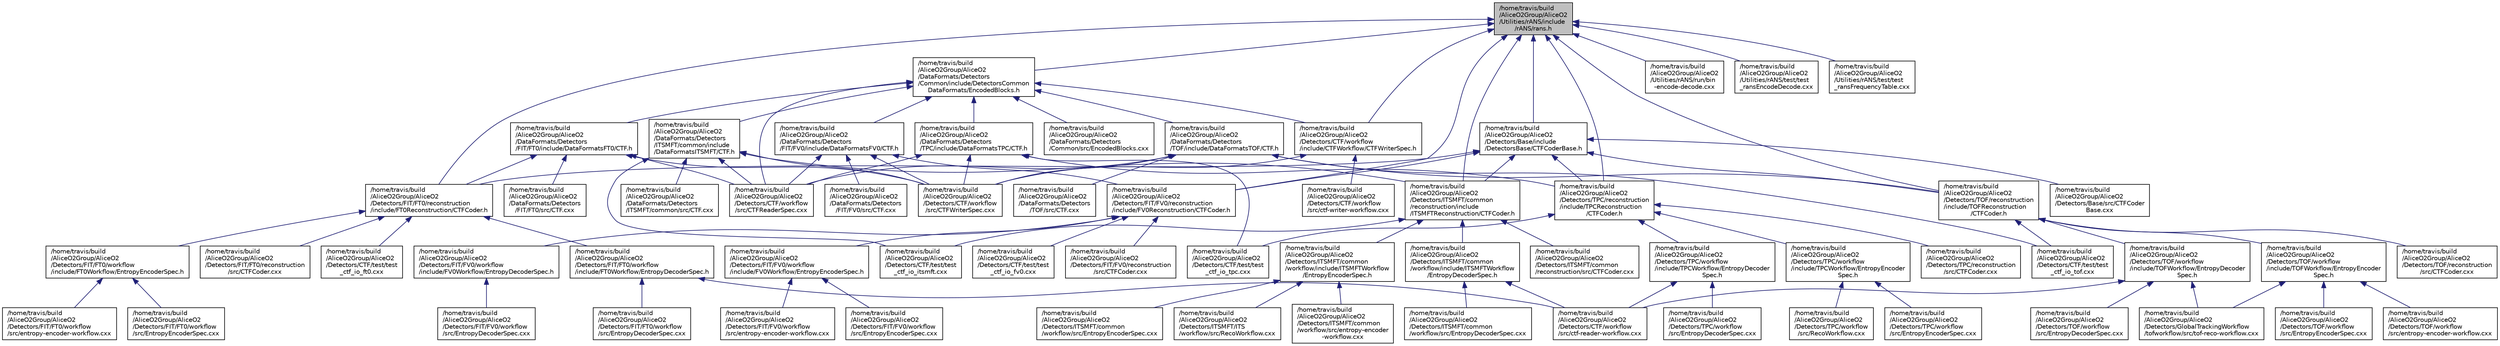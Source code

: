 digraph "/home/travis/build/AliceO2Group/AliceO2/Utilities/rANS/include/rANS/rans.h"
{
 // INTERACTIVE_SVG=YES
  bgcolor="transparent";
  edge [fontname="Helvetica",fontsize="10",labelfontname="Helvetica",labelfontsize="10"];
  node [fontname="Helvetica",fontsize="10",shape=record];
  Node34 [label="/home/travis/build\l/AliceO2Group/AliceO2\l/Utilities/rANS/include\l/rANS/rans.h",height=0.2,width=0.4,color="black", fillcolor="grey75", style="filled", fontcolor="black"];
  Node34 -> Node35 [dir="back",color="midnightblue",fontsize="10",style="solid",fontname="Helvetica"];
  Node35 [label="/home/travis/build\l/AliceO2Group/AliceO2\l/DataFormats/Detectors\l/Common/include/DetectorsCommon\lDataFormats/EncodedBlocks.h",height=0.2,width=0.4,color="black",URL="$da/d91/EncodedBlocks_8h.html"];
  Node35 -> Node36 [dir="back",color="midnightblue",fontsize="10",style="solid",fontname="Helvetica"];
  Node36 [label="/home/travis/build\l/AliceO2Group/AliceO2\l/DataFormats/Detectors\l/Common/src/EncodedBlocks.cxx",height=0.2,width=0.4,color="black",URL="$d2/dd6/EncodedBlocks_8cxx.html"];
  Node35 -> Node37 [dir="back",color="midnightblue",fontsize="10",style="solid",fontname="Helvetica"];
  Node37 [label="/home/travis/build\l/AliceO2Group/AliceO2\l/DataFormats/Detectors\l/FIT/FT0/include/DataFormatsFT0/CTF.h",height=0.2,width=0.4,color="black",URL="$d1/d77/FIT_2FT0_2include_2DataFormatsFT0_2CTF_8h.html"];
  Node37 -> Node38 [dir="back",color="midnightblue",fontsize="10",style="solid",fontname="Helvetica"];
  Node38 [label="/home/travis/build\l/AliceO2Group/AliceO2\l/DataFormats/Detectors\l/FIT/FT0/src/CTF.cxx",height=0.2,width=0.4,color="black",URL="$da/dfa/FIT_2FT0_2src_2CTF_8cxx.html"];
  Node37 -> Node39 [dir="back",color="midnightblue",fontsize="10",style="solid",fontname="Helvetica"];
  Node39 [label="/home/travis/build\l/AliceO2Group/AliceO2\l/Detectors/CTF/workflow\l/src/CTFReaderSpec.cxx",height=0.2,width=0.4,color="black",URL="$d8/d12/CTFReaderSpec_8cxx.html"];
  Node37 -> Node40 [dir="back",color="midnightblue",fontsize="10",style="solid",fontname="Helvetica"];
  Node40 [label="/home/travis/build\l/AliceO2Group/AliceO2\l/Detectors/CTF/workflow\l/src/CTFWriterSpec.cxx",height=0.2,width=0.4,color="black",URL="$d4/dd7/CTFWriterSpec_8cxx.html"];
  Node37 -> Node41 [dir="back",color="midnightblue",fontsize="10",style="solid",fontname="Helvetica"];
  Node41 [label="/home/travis/build\l/AliceO2Group/AliceO2\l/Detectors/FIT/FT0/reconstruction\l/include/FT0Reconstruction/CTFCoder.h",height=0.2,width=0.4,color="black",URL="$da/ddf/FIT_2FT0_2reconstruction_2include_2FT0Reconstruction_2CTFCoder_8h.html"];
  Node41 -> Node42 [dir="back",color="midnightblue",fontsize="10",style="solid",fontname="Helvetica"];
  Node42 [label="/home/travis/build\l/AliceO2Group/AliceO2\l/Detectors/CTF/test/test\l_ctf_io_ft0.cxx",height=0.2,width=0.4,color="black",URL="$d3/d53/test__ctf__io__ft0_8cxx.html"];
  Node41 -> Node43 [dir="back",color="midnightblue",fontsize="10",style="solid",fontname="Helvetica"];
  Node43 [label="/home/travis/build\l/AliceO2Group/AliceO2\l/Detectors/FIT/FT0/reconstruction\l/src/CTFCoder.cxx",height=0.2,width=0.4,color="black",URL="$d7/d9d/FIT_2FT0_2reconstruction_2src_2CTFCoder_8cxx.html"];
  Node41 -> Node44 [dir="back",color="midnightblue",fontsize="10",style="solid",fontname="Helvetica"];
  Node44 [label="/home/travis/build\l/AliceO2Group/AliceO2\l/Detectors/FIT/FT0/workflow\l/include/FT0Workflow/EntropyDecoderSpec.h",height=0.2,width=0.4,color="black",URL="$de/de9/FIT_2FT0_2workflow_2include_2FT0Workflow_2EntropyDecoderSpec_8h.html"];
  Node44 -> Node45 [dir="back",color="midnightblue",fontsize="10",style="solid",fontname="Helvetica"];
  Node45 [label="/home/travis/build\l/AliceO2Group/AliceO2\l/Detectors/CTF/workflow\l/src/ctf-reader-workflow.cxx",height=0.2,width=0.4,color="black",URL="$dc/d55/ctf-reader-workflow_8cxx.html"];
  Node44 -> Node46 [dir="back",color="midnightblue",fontsize="10",style="solid",fontname="Helvetica"];
  Node46 [label="/home/travis/build\l/AliceO2Group/AliceO2\l/Detectors/FIT/FT0/workflow\l/src/EntropyDecoderSpec.cxx",height=0.2,width=0.4,color="black",URL="$d5/de7/FIT_2FT0_2workflow_2src_2EntropyDecoderSpec_8cxx.html"];
  Node41 -> Node47 [dir="back",color="midnightblue",fontsize="10",style="solid",fontname="Helvetica"];
  Node47 [label="/home/travis/build\l/AliceO2Group/AliceO2\l/Detectors/FIT/FT0/workflow\l/include/FT0Workflow/EntropyEncoderSpec.h",height=0.2,width=0.4,color="black",URL="$d0/d9f/FIT_2FT0_2workflow_2include_2FT0Workflow_2EntropyEncoderSpec_8h.html"];
  Node47 -> Node48 [dir="back",color="midnightblue",fontsize="10",style="solid",fontname="Helvetica"];
  Node48 [label="/home/travis/build\l/AliceO2Group/AliceO2\l/Detectors/FIT/FT0/workflow\l/src/entropy-encoder-workflow.cxx",height=0.2,width=0.4,color="black",URL="$d8/dd8/FIT_2FT0_2workflow_2src_2entropy-encoder-workflow_8cxx.html"];
  Node47 -> Node49 [dir="back",color="midnightblue",fontsize="10",style="solid",fontname="Helvetica"];
  Node49 [label="/home/travis/build\l/AliceO2Group/AliceO2\l/Detectors/FIT/FT0/workflow\l/src/EntropyEncoderSpec.cxx",height=0.2,width=0.4,color="black",URL="$de/db3/FIT_2FT0_2workflow_2src_2EntropyEncoderSpec_8cxx.html"];
  Node35 -> Node50 [dir="back",color="midnightblue",fontsize="10",style="solid",fontname="Helvetica"];
  Node50 [label="/home/travis/build\l/AliceO2Group/AliceO2\l/DataFormats/Detectors\l/FIT/FV0/include/DataFormatsFV0/CTF.h",height=0.2,width=0.4,color="black",URL="$d5/d52/FIT_2FV0_2include_2DataFormatsFV0_2CTF_8h.html"];
  Node50 -> Node51 [dir="back",color="midnightblue",fontsize="10",style="solid",fontname="Helvetica"];
  Node51 [label="/home/travis/build\l/AliceO2Group/AliceO2\l/DataFormats/Detectors\l/FIT/FV0/src/CTF.cxx",height=0.2,width=0.4,color="black",URL="$de/dbc/FIT_2FV0_2src_2CTF_8cxx.html"];
  Node50 -> Node39 [dir="back",color="midnightblue",fontsize="10",style="solid",fontname="Helvetica"];
  Node50 -> Node40 [dir="back",color="midnightblue",fontsize="10",style="solid",fontname="Helvetica"];
  Node50 -> Node52 [dir="back",color="midnightblue",fontsize="10",style="solid",fontname="Helvetica"];
  Node52 [label="/home/travis/build\l/AliceO2Group/AliceO2\l/Detectors/FIT/FV0/reconstruction\l/include/FV0Reconstruction/CTFCoder.h",height=0.2,width=0.4,color="black",URL="$d5/df7/FIT_2FV0_2reconstruction_2include_2FV0Reconstruction_2CTFCoder_8h.html"];
  Node52 -> Node53 [dir="back",color="midnightblue",fontsize="10",style="solid",fontname="Helvetica"];
  Node53 [label="/home/travis/build\l/AliceO2Group/AliceO2\l/Detectors/CTF/test/test\l_ctf_io_fv0.cxx",height=0.2,width=0.4,color="black",URL="$d7/d64/test__ctf__io__fv0_8cxx.html"];
  Node52 -> Node54 [dir="back",color="midnightblue",fontsize="10",style="solid",fontname="Helvetica"];
  Node54 [label="/home/travis/build\l/AliceO2Group/AliceO2\l/Detectors/FIT/FV0/reconstruction\l/src/CTFCoder.cxx",height=0.2,width=0.4,color="black",URL="$db/d3b/FIT_2FV0_2reconstruction_2src_2CTFCoder_8cxx.html"];
  Node52 -> Node55 [dir="back",color="midnightblue",fontsize="10",style="solid",fontname="Helvetica"];
  Node55 [label="/home/travis/build\l/AliceO2Group/AliceO2\l/Detectors/FIT/FV0/workflow\l/include/FV0Workflow/EntropyDecoderSpec.h",height=0.2,width=0.4,color="black",URL="$d0/d18/FIT_2FV0_2workflow_2include_2FV0Workflow_2EntropyDecoderSpec_8h.html"];
  Node55 -> Node56 [dir="back",color="midnightblue",fontsize="10",style="solid",fontname="Helvetica"];
  Node56 [label="/home/travis/build\l/AliceO2Group/AliceO2\l/Detectors/FIT/FV0/workflow\l/src/EntropyDecoderSpec.cxx",height=0.2,width=0.4,color="black",URL="$dd/dce/FIT_2FV0_2workflow_2src_2EntropyDecoderSpec_8cxx.html"];
  Node52 -> Node57 [dir="back",color="midnightblue",fontsize="10",style="solid",fontname="Helvetica"];
  Node57 [label="/home/travis/build\l/AliceO2Group/AliceO2\l/Detectors/FIT/FV0/workflow\l/include/FV0Workflow/EntropyEncoderSpec.h",height=0.2,width=0.4,color="black",URL="$de/de1/FIT_2FV0_2workflow_2include_2FV0Workflow_2EntropyEncoderSpec_8h.html"];
  Node57 -> Node58 [dir="back",color="midnightblue",fontsize="10",style="solid",fontname="Helvetica"];
  Node58 [label="/home/travis/build\l/AliceO2Group/AliceO2\l/Detectors/FIT/FV0/workflow\l/src/entropy-encoder-workflow.cxx",height=0.2,width=0.4,color="black",URL="$d8/d40/FIT_2FV0_2workflow_2src_2entropy-encoder-workflow_8cxx.html"];
  Node57 -> Node59 [dir="back",color="midnightblue",fontsize="10",style="solid",fontname="Helvetica"];
  Node59 [label="/home/travis/build\l/AliceO2Group/AliceO2\l/Detectors/FIT/FV0/workflow\l/src/EntropyEncoderSpec.cxx",height=0.2,width=0.4,color="black",URL="$d6/dec/FIT_2FV0_2workflow_2src_2EntropyEncoderSpec_8cxx.html"];
  Node35 -> Node60 [dir="back",color="midnightblue",fontsize="10",style="solid",fontname="Helvetica"];
  Node60 [label="/home/travis/build\l/AliceO2Group/AliceO2\l/DataFormats/Detectors\l/ITSMFT/common/include\l/DataFormatsITSMFT/CTF.h",height=0.2,width=0.4,color="black",URL="$dc/d8e/ITSMFT_2common_2include_2DataFormatsITSMFT_2CTF_8h.html"];
  Node60 -> Node61 [dir="back",color="midnightblue",fontsize="10",style="solid",fontname="Helvetica"];
  Node61 [label="/home/travis/build\l/AliceO2Group/AliceO2\l/DataFormats/Detectors\l/ITSMFT/common/src/CTF.cxx",height=0.2,width=0.4,color="black",URL="$d0/d9d/ITSMFT_2common_2src_2CTF_8cxx.html"];
  Node60 -> Node62 [dir="back",color="midnightblue",fontsize="10",style="solid",fontname="Helvetica"];
  Node62 [label="/home/travis/build\l/AliceO2Group/AliceO2\l/Detectors/CTF/test/test\l_ctf_io_itsmft.cxx",height=0.2,width=0.4,color="black",URL="$db/db0/test__ctf__io__itsmft_8cxx.html"];
  Node60 -> Node39 [dir="back",color="midnightblue",fontsize="10",style="solid",fontname="Helvetica"];
  Node60 -> Node40 [dir="back",color="midnightblue",fontsize="10",style="solid",fontname="Helvetica"];
  Node60 -> Node63 [dir="back",color="midnightblue",fontsize="10",style="solid",fontname="Helvetica"];
  Node63 [label="/home/travis/build\l/AliceO2Group/AliceO2\l/Detectors/ITSMFT/common\l/reconstruction/include\l/ITSMFTReconstruction/CTFCoder.h",height=0.2,width=0.4,color="black",URL="$d4/d81/ITSMFT_2common_2reconstruction_2include_2ITSMFTReconstruction_2CTFCoder_8h.html"];
  Node63 -> Node62 [dir="back",color="midnightblue",fontsize="10",style="solid",fontname="Helvetica"];
  Node63 -> Node64 [dir="back",color="midnightblue",fontsize="10",style="solid",fontname="Helvetica"];
  Node64 [label="/home/travis/build\l/AliceO2Group/AliceO2\l/Detectors/ITSMFT/common\l/reconstruction/src/CTFCoder.cxx",height=0.2,width=0.4,color="black",URL="$d0/d07/ITSMFT_2common_2reconstruction_2src_2CTFCoder_8cxx.html"];
  Node63 -> Node65 [dir="back",color="midnightblue",fontsize="10",style="solid",fontname="Helvetica"];
  Node65 [label="/home/travis/build\l/AliceO2Group/AliceO2\l/Detectors/ITSMFT/common\l/workflow/include/ITSMFTWorkflow\l/EntropyDecoderSpec.h",height=0.2,width=0.4,color="black",URL="$df/dc2/ITSMFT_2common_2workflow_2include_2ITSMFTWorkflow_2EntropyDecoderSpec_8h.html"];
  Node65 -> Node45 [dir="back",color="midnightblue",fontsize="10",style="solid",fontname="Helvetica"];
  Node65 -> Node66 [dir="back",color="midnightblue",fontsize="10",style="solid",fontname="Helvetica"];
  Node66 [label="/home/travis/build\l/AliceO2Group/AliceO2\l/Detectors/ITSMFT/common\l/workflow/src/EntropyDecoderSpec.cxx",height=0.2,width=0.4,color="black",URL="$d8/d02/ITSMFT_2common_2workflow_2src_2EntropyDecoderSpec_8cxx.html"];
  Node63 -> Node67 [dir="back",color="midnightblue",fontsize="10",style="solid",fontname="Helvetica"];
  Node67 [label="/home/travis/build\l/AliceO2Group/AliceO2\l/Detectors/ITSMFT/common\l/workflow/include/ITSMFTWorkflow\l/EntropyEncoderSpec.h",height=0.2,width=0.4,color="black",URL="$d3/d7a/ITSMFT_2common_2workflow_2include_2ITSMFTWorkflow_2EntropyEncoderSpec_8h.html"];
  Node67 -> Node68 [dir="back",color="midnightblue",fontsize="10",style="solid",fontname="Helvetica"];
  Node68 [label="/home/travis/build\l/AliceO2Group/AliceO2\l/Detectors/ITSMFT/common\l/workflow/src/entropy-encoder\l-workflow.cxx",height=0.2,width=0.4,color="black",URL="$d4/d44/ITSMFT_2common_2workflow_2src_2entropy-encoder-workflow_8cxx.html"];
  Node67 -> Node69 [dir="back",color="midnightblue",fontsize="10",style="solid",fontname="Helvetica"];
  Node69 [label="/home/travis/build\l/AliceO2Group/AliceO2\l/Detectors/ITSMFT/common\l/workflow/src/EntropyEncoderSpec.cxx",height=0.2,width=0.4,color="black",URL="$d5/d11/ITSMFT_2common_2workflow_2src_2EntropyEncoderSpec_8cxx.html"];
  Node67 -> Node70 [dir="back",color="midnightblue",fontsize="10",style="solid",fontname="Helvetica"];
  Node70 [label="/home/travis/build\l/AliceO2Group/AliceO2\l/Detectors/ITSMFT/ITS\l/workflow/src/RecoWorkflow.cxx",height=0.2,width=0.4,color="black",URL="$d5/d99/ITSMFT_2ITS_2workflow_2src_2RecoWorkflow_8cxx.html"];
  Node35 -> Node71 [dir="back",color="midnightblue",fontsize="10",style="solid",fontname="Helvetica"];
  Node71 [label="/home/travis/build\l/AliceO2Group/AliceO2\l/DataFormats/Detectors\l/TOF/include/DataFormatsTOF/CTF.h",height=0.2,width=0.4,color="black",URL="$d6/d85/TOF_2include_2DataFormatsTOF_2CTF_8h.html"];
  Node71 -> Node72 [dir="back",color="midnightblue",fontsize="10",style="solid",fontname="Helvetica"];
  Node72 [label="/home/travis/build\l/AliceO2Group/AliceO2\l/DataFormats/Detectors\l/TOF/src/CTF.cxx",height=0.2,width=0.4,color="black",URL="$d8/d12/TOF_2src_2CTF_8cxx.html"];
  Node71 -> Node73 [dir="back",color="midnightblue",fontsize="10",style="solid",fontname="Helvetica"];
  Node73 [label="/home/travis/build\l/AliceO2Group/AliceO2\l/Detectors/CTF/test/test\l_ctf_io_tof.cxx",height=0.2,width=0.4,color="black",URL="$dc/def/test__ctf__io__tof_8cxx.html"];
  Node71 -> Node39 [dir="back",color="midnightblue",fontsize="10",style="solid",fontname="Helvetica"];
  Node71 -> Node40 [dir="back",color="midnightblue",fontsize="10",style="solid",fontname="Helvetica"];
  Node71 -> Node74 [dir="back",color="midnightblue",fontsize="10",style="solid",fontname="Helvetica"];
  Node74 [label="/home/travis/build\l/AliceO2Group/AliceO2\l/Detectors/TOF/reconstruction\l/include/TOFReconstruction\l/CTFCoder.h",height=0.2,width=0.4,color="black",URL="$db/dd1/TOF_2reconstruction_2include_2TOFReconstruction_2CTFCoder_8h.html"];
  Node74 -> Node73 [dir="back",color="midnightblue",fontsize="10",style="solid",fontname="Helvetica"];
  Node74 -> Node75 [dir="back",color="midnightblue",fontsize="10",style="solid",fontname="Helvetica"];
  Node75 [label="/home/travis/build\l/AliceO2Group/AliceO2\l/Detectors/TOF/reconstruction\l/src/CTFCoder.cxx",height=0.2,width=0.4,color="black",URL="$d7/de7/TOF_2reconstruction_2src_2CTFCoder_8cxx.html"];
  Node74 -> Node76 [dir="back",color="midnightblue",fontsize="10",style="solid",fontname="Helvetica"];
  Node76 [label="/home/travis/build\l/AliceO2Group/AliceO2\l/Detectors/TOF/workflow\l/include/TOFWorkflow/EntropyDecoder\lSpec.h",height=0.2,width=0.4,color="black",URL="$d2/d19/TOF_2workflow_2include_2TOFWorkflow_2EntropyDecoderSpec_8h.html"];
  Node76 -> Node45 [dir="back",color="midnightblue",fontsize="10",style="solid",fontname="Helvetica"];
  Node76 -> Node77 [dir="back",color="midnightblue",fontsize="10",style="solid",fontname="Helvetica"];
  Node77 [label="/home/travis/build\l/AliceO2Group/AliceO2\l/Detectors/GlobalTrackingWorkflow\l/tofworkflow/src/tof-reco-workflow.cxx",height=0.2,width=0.4,color="black",URL="$da/dfd/tof-reco-workflow_8cxx.html",tooltip="Basic DPL workflow for TOF reconstruction starting from digits. "];
  Node76 -> Node78 [dir="back",color="midnightblue",fontsize="10",style="solid",fontname="Helvetica"];
  Node78 [label="/home/travis/build\l/AliceO2Group/AliceO2\l/Detectors/TOF/workflow\l/src/EntropyDecoderSpec.cxx",height=0.2,width=0.4,color="black",URL="$d8/dc2/TOF_2workflow_2src_2EntropyDecoderSpec_8cxx.html"];
  Node74 -> Node79 [dir="back",color="midnightblue",fontsize="10",style="solid",fontname="Helvetica"];
  Node79 [label="/home/travis/build\l/AliceO2Group/AliceO2\l/Detectors/TOF/workflow\l/include/TOFWorkflow/EntropyEncoder\lSpec.h",height=0.2,width=0.4,color="black",URL="$db/d30/TOF_2workflow_2include_2TOFWorkflow_2EntropyEncoderSpec_8h.html"];
  Node79 -> Node77 [dir="back",color="midnightblue",fontsize="10",style="solid",fontname="Helvetica"];
  Node79 -> Node80 [dir="back",color="midnightblue",fontsize="10",style="solid",fontname="Helvetica"];
  Node80 [label="/home/travis/build\l/AliceO2Group/AliceO2\l/Detectors/TOF/workflow\l/src/entropy-encoder-workflow.cxx",height=0.2,width=0.4,color="black",URL="$d5/db8/TOF_2workflow_2src_2entropy-encoder-workflow_8cxx.html"];
  Node79 -> Node81 [dir="back",color="midnightblue",fontsize="10",style="solid",fontname="Helvetica"];
  Node81 [label="/home/travis/build\l/AliceO2Group/AliceO2\l/Detectors/TOF/workflow\l/src/EntropyEncoderSpec.cxx",height=0.2,width=0.4,color="black",URL="$df/d4e/TOF_2workflow_2src_2EntropyEncoderSpec_8cxx.html"];
  Node35 -> Node82 [dir="back",color="midnightblue",fontsize="10",style="solid",fontname="Helvetica"];
  Node82 [label="/home/travis/build\l/AliceO2Group/AliceO2\l/DataFormats/Detectors\l/TPC/include/DataFormatsTPC/CTF.h",height=0.2,width=0.4,color="black",URL="$d8/d9c/TPC_2include_2DataFormatsTPC_2CTF_8h.html"];
  Node82 -> Node83 [dir="back",color="midnightblue",fontsize="10",style="solid",fontname="Helvetica"];
  Node83 [label="/home/travis/build\l/AliceO2Group/AliceO2\l/Detectors/CTF/test/test\l_ctf_io_tpc.cxx",height=0.2,width=0.4,color="black",URL="$df/d43/test__ctf__io__tpc_8cxx.html"];
  Node82 -> Node39 [dir="back",color="midnightblue",fontsize="10",style="solid",fontname="Helvetica"];
  Node82 -> Node40 [dir="back",color="midnightblue",fontsize="10",style="solid",fontname="Helvetica"];
  Node82 -> Node84 [dir="back",color="midnightblue",fontsize="10",style="solid",fontname="Helvetica"];
  Node84 [label="/home/travis/build\l/AliceO2Group/AliceO2\l/Detectors/TPC/reconstruction\l/include/TPCReconstruction\l/CTFCoder.h",height=0.2,width=0.4,color="black",URL="$d9/de3/TPC_2reconstruction_2include_2TPCReconstruction_2CTFCoder_8h.html"];
  Node84 -> Node83 [dir="back",color="midnightblue",fontsize="10",style="solid",fontname="Helvetica"];
  Node84 -> Node85 [dir="back",color="midnightblue",fontsize="10",style="solid",fontname="Helvetica"];
  Node85 [label="/home/travis/build\l/AliceO2Group/AliceO2\l/Detectors/TPC/reconstruction\l/src/CTFCoder.cxx",height=0.2,width=0.4,color="black",URL="$d4/d51/TPC_2reconstruction_2src_2CTFCoder_8cxx.html"];
  Node84 -> Node86 [dir="back",color="midnightblue",fontsize="10",style="solid",fontname="Helvetica"];
  Node86 [label="/home/travis/build\l/AliceO2Group/AliceO2\l/Detectors/TPC/workflow\l/include/TPCWorkflow/EntropyDecoder\lSpec.h",height=0.2,width=0.4,color="black",URL="$d8/dee/TPC_2workflow_2include_2TPCWorkflow_2EntropyDecoderSpec_8h.html"];
  Node86 -> Node45 [dir="back",color="midnightblue",fontsize="10",style="solid",fontname="Helvetica"];
  Node86 -> Node87 [dir="back",color="midnightblue",fontsize="10",style="solid",fontname="Helvetica"];
  Node87 [label="/home/travis/build\l/AliceO2Group/AliceO2\l/Detectors/TPC/workflow\l/src/EntropyDecoderSpec.cxx",height=0.2,width=0.4,color="black",URL="$db/d6d/TPC_2workflow_2src_2EntropyDecoderSpec_8cxx.html"];
  Node84 -> Node88 [dir="back",color="midnightblue",fontsize="10",style="solid",fontname="Helvetica"];
  Node88 [label="/home/travis/build\l/AliceO2Group/AliceO2\l/Detectors/TPC/workflow\l/include/TPCWorkflow/EntropyEncoder\lSpec.h",height=0.2,width=0.4,color="black",URL="$db/df5/TPC_2workflow_2include_2TPCWorkflow_2EntropyEncoderSpec_8h.html"];
  Node88 -> Node89 [dir="back",color="midnightblue",fontsize="10",style="solid",fontname="Helvetica"];
  Node89 [label="/home/travis/build\l/AliceO2Group/AliceO2\l/Detectors/TPC/workflow\l/src/EntropyEncoderSpec.cxx",height=0.2,width=0.4,color="black",URL="$db/dd4/TPC_2workflow_2src_2EntropyEncoderSpec_8cxx.html"];
  Node88 -> Node90 [dir="back",color="midnightblue",fontsize="10",style="solid",fontname="Helvetica"];
  Node90 [label="/home/travis/build\l/AliceO2Group/AliceO2\l/Detectors/TPC/workflow\l/src/RecoWorkflow.cxx",height=0.2,width=0.4,color="black",URL="$d0/d80/TPC_2workflow_2src_2RecoWorkflow_8cxx.html"];
  Node35 -> Node91 [dir="back",color="midnightblue",fontsize="10",style="solid",fontname="Helvetica"];
  Node91 [label="/home/travis/build\l/AliceO2Group/AliceO2\l/Detectors/CTF/workflow\l/include/CTFWorkflow/CTFWriterSpec.h",height=0.2,width=0.4,color="black",URL="$d8/db0/CTFWriterSpec_8h.html"];
  Node91 -> Node92 [dir="back",color="midnightblue",fontsize="10",style="solid",fontname="Helvetica"];
  Node92 [label="/home/travis/build\l/AliceO2Group/AliceO2\l/Detectors/CTF/workflow\l/src/ctf-writer-workflow.cxx",height=0.2,width=0.4,color="black",URL="$d7/dcb/ctf-writer-workflow_8cxx.html"];
  Node91 -> Node40 [dir="back",color="midnightblue",fontsize="10",style="solid",fontname="Helvetica"];
  Node35 -> Node39 [dir="back",color="midnightblue",fontsize="10",style="solid",fontname="Helvetica"];
  Node34 -> Node93 [dir="back",color="midnightblue",fontsize="10",style="solid",fontname="Helvetica"];
  Node93 [label="/home/travis/build\l/AliceO2Group/AliceO2\l/Detectors/Base/include\l/DetectorsBase/CTFCoderBase.h",height=0.2,width=0.4,color="black",URL="$d4/dbb/CTFCoderBase_8h.html",tooltip="Declarations for CTFCoderBase class (support of external dictionaries) "];
  Node93 -> Node94 [dir="back",color="midnightblue",fontsize="10",style="solid",fontname="Helvetica"];
  Node94 [label="/home/travis/build\l/AliceO2Group/AliceO2\l/Detectors/Base/src/CTFCoder\lBase.cxx",height=0.2,width=0.4,color="black",URL="$de/d04/CTFCoderBase_8cxx.html",tooltip="Defintions for CTFCoderBase class (support of external dictionaries) "];
  Node93 -> Node41 [dir="back",color="midnightblue",fontsize="10",style="solid",fontname="Helvetica"];
  Node93 -> Node52 [dir="back",color="midnightblue",fontsize="10",style="solid",fontname="Helvetica"];
  Node93 -> Node63 [dir="back",color="midnightblue",fontsize="10",style="solid",fontname="Helvetica"];
  Node93 -> Node74 [dir="back",color="midnightblue",fontsize="10",style="solid",fontname="Helvetica"];
  Node93 -> Node84 [dir="back",color="midnightblue",fontsize="10",style="solid",fontname="Helvetica"];
  Node34 -> Node91 [dir="back",color="midnightblue",fontsize="10",style="solid",fontname="Helvetica"];
  Node34 -> Node41 [dir="back",color="midnightblue",fontsize="10",style="solid",fontname="Helvetica"];
  Node34 -> Node52 [dir="back",color="midnightblue",fontsize="10",style="solid",fontname="Helvetica"];
  Node34 -> Node63 [dir="back",color="midnightblue",fontsize="10",style="solid",fontname="Helvetica"];
  Node34 -> Node74 [dir="back",color="midnightblue",fontsize="10",style="solid",fontname="Helvetica"];
  Node34 -> Node84 [dir="back",color="midnightblue",fontsize="10",style="solid",fontname="Helvetica"];
  Node34 -> Node95 [dir="back",color="midnightblue",fontsize="10",style="solid",fontname="Helvetica"];
  Node95 [label="/home/travis/build\l/AliceO2Group/AliceO2\l/Utilities/rANS/run/bin\l-encode-decode.cxx",height=0.2,width=0.4,color="black",URL="$d1/d10/bin-encode-decode_8cxx.html"];
  Node34 -> Node96 [dir="back",color="midnightblue",fontsize="10",style="solid",fontname="Helvetica"];
  Node96 [label="/home/travis/build\l/AliceO2Group/AliceO2\l/Utilities/rANS/test/test\l_ransEncodeDecode.cxx",height=0.2,width=0.4,color="black",URL="$d6/d7c/test__ransEncodeDecode_8cxx.html"];
  Node34 -> Node97 [dir="back",color="midnightblue",fontsize="10",style="solid",fontname="Helvetica"];
  Node97 [label="/home/travis/build\l/AliceO2Group/AliceO2\l/Utilities/rANS/test/test\l_ransFrequencyTable.cxx",height=0.2,width=0.4,color="black",URL="$d4/d52/test__ransFrequencyTable_8cxx.html"];
}
